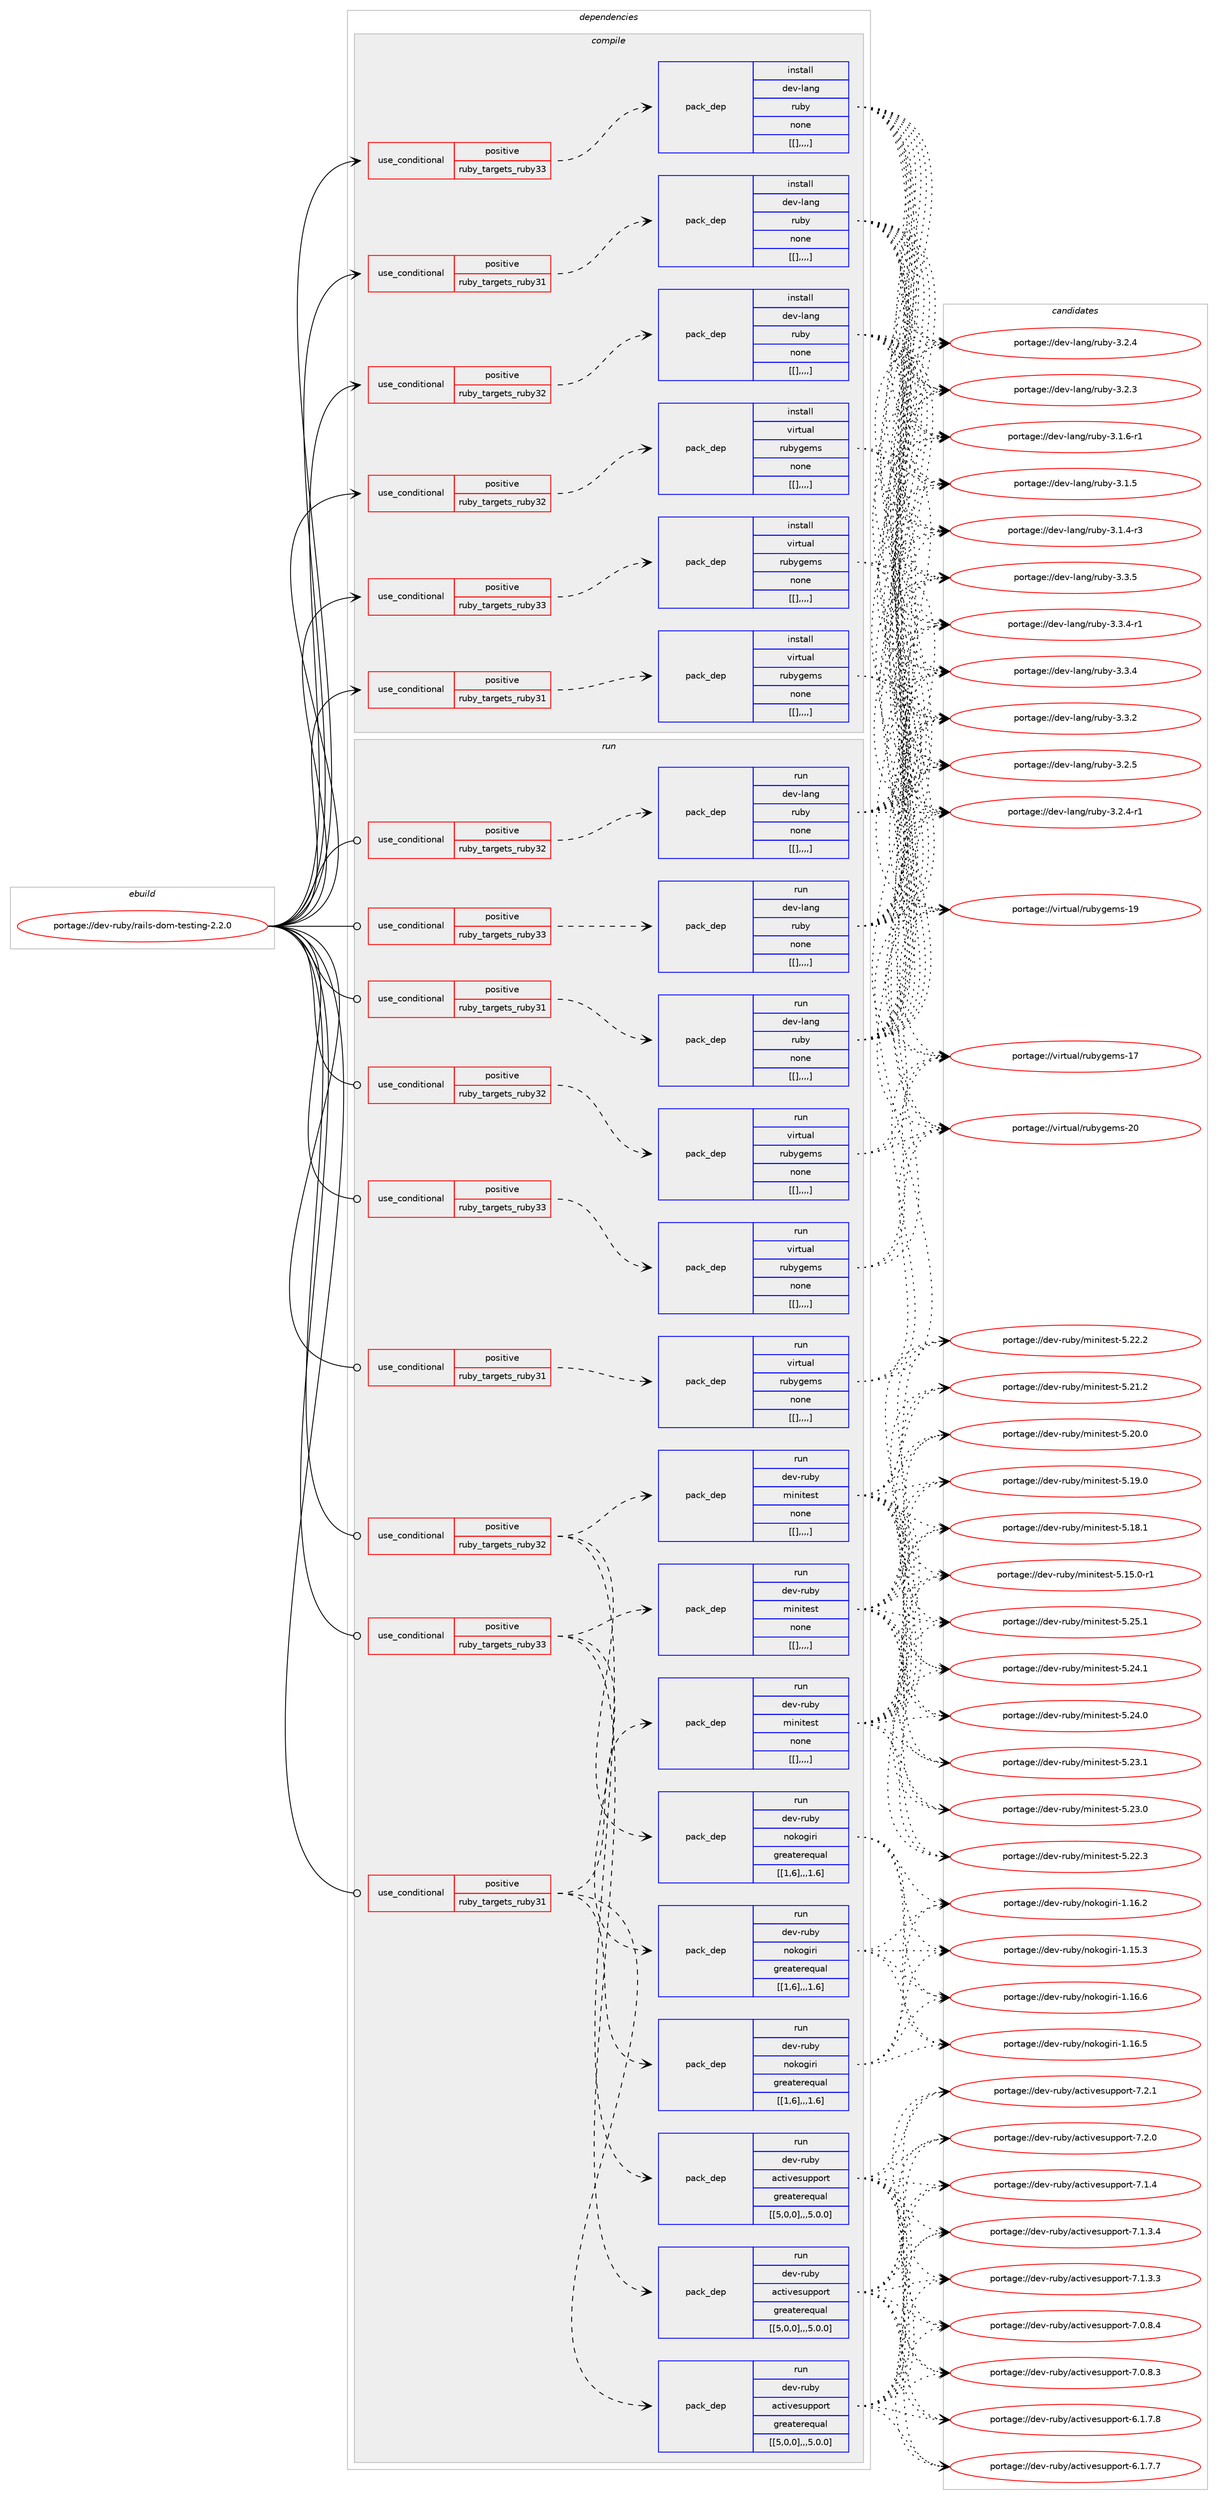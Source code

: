 digraph prolog {

# *************
# Graph options
# *************

newrank=true;
concentrate=true;
compound=true;
graph [rankdir=LR,fontname=Helvetica,fontsize=10,ranksep=1.5];#, ranksep=2.5, nodesep=0.2];
edge  [arrowhead=vee];
node  [fontname=Helvetica,fontsize=10];

# **********
# The ebuild
# **********

subgraph cluster_leftcol {
color=gray;
label=<<i>ebuild</i>>;
id [label="portage://dev-ruby/rails-dom-testing-2.2.0", color=red, width=4, href="../dev-ruby/rails-dom-testing-2.2.0.svg"];
}

# ****************
# The dependencies
# ****************

subgraph cluster_midcol {
color=gray;
label=<<i>dependencies</i>>;
subgraph cluster_compile {
fillcolor="#eeeeee";
style=filled;
label=<<i>compile</i>>;
subgraph cond54959 {
dependency199516 [label=<<TABLE BORDER="0" CELLBORDER="1" CELLSPACING="0" CELLPADDING="4"><TR><TD ROWSPAN="3" CELLPADDING="10">use_conditional</TD></TR><TR><TD>positive</TD></TR><TR><TD>ruby_targets_ruby31</TD></TR></TABLE>>, shape=none, color=red];
subgraph pack143212 {
dependency199517 [label=<<TABLE BORDER="0" CELLBORDER="1" CELLSPACING="0" CELLPADDING="4" WIDTH="220"><TR><TD ROWSPAN="6" CELLPADDING="30">pack_dep</TD></TR><TR><TD WIDTH="110">install</TD></TR><TR><TD>dev-lang</TD></TR><TR><TD>ruby</TD></TR><TR><TD>none</TD></TR><TR><TD>[[],,,,]</TD></TR></TABLE>>, shape=none, color=blue];
}
dependency199516:e -> dependency199517:w [weight=20,style="dashed",arrowhead="vee"];
}
id:e -> dependency199516:w [weight=20,style="solid",arrowhead="vee"];
subgraph cond54960 {
dependency199518 [label=<<TABLE BORDER="0" CELLBORDER="1" CELLSPACING="0" CELLPADDING="4"><TR><TD ROWSPAN="3" CELLPADDING="10">use_conditional</TD></TR><TR><TD>positive</TD></TR><TR><TD>ruby_targets_ruby31</TD></TR></TABLE>>, shape=none, color=red];
subgraph pack143213 {
dependency199519 [label=<<TABLE BORDER="0" CELLBORDER="1" CELLSPACING="0" CELLPADDING="4" WIDTH="220"><TR><TD ROWSPAN="6" CELLPADDING="30">pack_dep</TD></TR><TR><TD WIDTH="110">install</TD></TR><TR><TD>virtual</TD></TR><TR><TD>rubygems</TD></TR><TR><TD>none</TD></TR><TR><TD>[[],,,,]</TD></TR></TABLE>>, shape=none, color=blue];
}
dependency199518:e -> dependency199519:w [weight=20,style="dashed",arrowhead="vee"];
}
id:e -> dependency199518:w [weight=20,style="solid",arrowhead="vee"];
subgraph cond54961 {
dependency199520 [label=<<TABLE BORDER="0" CELLBORDER="1" CELLSPACING="0" CELLPADDING="4"><TR><TD ROWSPAN="3" CELLPADDING="10">use_conditional</TD></TR><TR><TD>positive</TD></TR><TR><TD>ruby_targets_ruby32</TD></TR></TABLE>>, shape=none, color=red];
subgraph pack143214 {
dependency199521 [label=<<TABLE BORDER="0" CELLBORDER="1" CELLSPACING="0" CELLPADDING="4" WIDTH="220"><TR><TD ROWSPAN="6" CELLPADDING="30">pack_dep</TD></TR><TR><TD WIDTH="110">install</TD></TR><TR><TD>dev-lang</TD></TR><TR><TD>ruby</TD></TR><TR><TD>none</TD></TR><TR><TD>[[],,,,]</TD></TR></TABLE>>, shape=none, color=blue];
}
dependency199520:e -> dependency199521:w [weight=20,style="dashed",arrowhead="vee"];
}
id:e -> dependency199520:w [weight=20,style="solid",arrowhead="vee"];
subgraph cond54962 {
dependency199522 [label=<<TABLE BORDER="0" CELLBORDER="1" CELLSPACING="0" CELLPADDING="4"><TR><TD ROWSPAN="3" CELLPADDING="10">use_conditional</TD></TR><TR><TD>positive</TD></TR><TR><TD>ruby_targets_ruby32</TD></TR></TABLE>>, shape=none, color=red];
subgraph pack143215 {
dependency199523 [label=<<TABLE BORDER="0" CELLBORDER="1" CELLSPACING="0" CELLPADDING="4" WIDTH="220"><TR><TD ROWSPAN="6" CELLPADDING="30">pack_dep</TD></TR><TR><TD WIDTH="110">install</TD></TR><TR><TD>virtual</TD></TR><TR><TD>rubygems</TD></TR><TR><TD>none</TD></TR><TR><TD>[[],,,,]</TD></TR></TABLE>>, shape=none, color=blue];
}
dependency199522:e -> dependency199523:w [weight=20,style="dashed",arrowhead="vee"];
}
id:e -> dependency199522:w [weight=20,style="solid",arrowhead="vee"];
subgraph cond54963 {
dependency199524 [label=<<TABLE BORDER="0" CELLBORDER="1" CELLSPACING="0" CELLPADDING="4"><TR><TD ROWSPAN="3" CELLPADDING="10">use_conditional</TD></TR><TR><TD>positive</TD></TR><TR><TD>ruby_targets_ruby33</TD></TR></TABLE>>, shape=none, color=red];
subgraph pack143216 {
dependency199525 [label=<<TABLE BORDER="0" CELLBORDER="1" CELLSPACING="0" CELLPADDING="4" WIDTH="220"><TR><TD ROWSPAN="6" CELLPADDING="30">pack_dep</TD></TR><TR><TD WIDTH="110">install</TD></TR><TR><TD>dev-lang</TD></TR><TR><TD>ruby</TD></TR><TR><TD>none</TD></TR><TR><TD>[[],,,,]</TD></TR></TABLE>>, shape=none, color=blue];
}
dependency199524:e -> dependency199525:w [weight=20,style="dashed",arrowhead="vee"];
}
id:e -> dependency199524:w [weight=20,style="solid",arrowhead="vee"];
subgraph cond54964 {
dependency199526 [label=<<TABLE BORDER="0" CELLBORDER="1" CELLSPACING="0" CELLPADDING="4"><TR><TD ROWSPAN="3" CELLPADDING="10">use_conditional</TD></TR><TR><TD>positive</TD></TR><TR><TD>ruby_targets_ruby33</TD></TR></TABLE>>, shape=none, color=red];
subgraph pack143217 {
dependency199527 [label=<<TABLE BORDER="0" CELLBORDER="1" CELLSPACING="0" CELLPADDING="4" WIDTH="220"><TR><TD ROWSPAN="6" CELLPADDING="30">pack_dep</TD></TR><TR><TD WIDTH="110">install</TD></TR><TR><TD>virtual</TD></TR><TR><TD>rubygems</TD></TR><TR><TD>none</TD></TR><TR><TD>[[],,,,]</TD></TR></TABLE>>, shape=none, color=blue];
}
dependency199526:e -> dependency199527:w [weight=20,style="dashed",arrowhead="vee"];
}
id:e -> dependency199526:w [weight=20,style="solid",arrowhead="vee"];
}
subgraph cluster_compileandrun {
fillcolor="#eeeeee";
style=filled;
label=<<i>compile and run</i>>;
}
subgraph cluster_run {
fillcolor="#eeeeee";
style=filled;
label=<<i>run</i>>;
subgraph cond54965 {
dependency199528 [label=<<TABLE BORDER="0" CELLBORDER="1" CELLSPACING="0" CELLPADDING="4"><TR><TD ROWSPAN="3" CELLPADDING="10">use_conditional</TD></TR><TR><TD>positive</TD></TR><TR><TD>ruby_targets_ruby31</TD></TR></TABLE>>, shape=none, color=red];
subgraph pack143218 {
dependency199529 [label=<<TABLE BORDER="0" CELLBORDER="1" CELLSPACING="0" CELLPADDING="4" WIDTH="220"><TR><TD ROWSPAN="6" CELLPADDING="30">pack_dep</TD></TR><TR><TD WIDTH="110">run</TD></TR><TR><TD>dev-lang</TD></TR><TR><TD>ruby</TD></TR><TR><TD>none</TD></TR><TR><TD>[[],,,,]</TD></TR></TABLE>>, shape=none, color=blue];
}
dependency199528:e -> dependency199529:w [weight=20,style="dashed",arrowhead="vee"];
}
id:e -> dependency199528:w [weight=20,style="solid",arrowhead="odot"];
subgraph cond54966 {
dependency199530 [label=<<TABLE BORDER="0" CELLBORDER="1" CELLSPACING="0" CELLPADDING="4"><TR><TD ROWSPAN="3" CELLPADDING="10">use_conditional</TD></TR><TR><TD>positive</TD></TR><TR><TD>ruby_targets_ruby31</TD></TR></TABLE>>, shape=none, color=red];
subgraph pack143219 {
dependency199531 [label=<<TABLE BORDER="0" CELLBORDER="1" CELLSPACING="0" CELLPADDING="4" WIDTH="220"><TR><TD ROWSPAN="6" CELLPADDING="30">pack_dep</TD></TR><TR><TD WIDTH="110">run</TD></TR><TR><TD>dev-ruby</TD></TR><TR><TD>activesupport</TD></TR><TR><TD>greaterequal</TD></TR><TR><TD>[[5,0,0],,,5.0.0]</TD></TR></TABLE>>, shape=none, color=blue];
}
dependency199530:e -> dependency199531:w [weight=20,style="dashed",arrowhead="vee"];
subgraph pack143220 {
dependency199532 [label=<<TABLE BORDER="0" CELLBORDER="1" CELLSPACING="0" CELLPADDING="4" WIDTH="220"><TR><TD ROWSPAN="6" CELLPADDING="30">pack_dep</TD></TR><TR><TD WIDTH="110">run</TD></TR><TR><TD>dev-ruby</TD></TR><TR><TD>nokogiri</TD></TR><TR><TD>greaterequal</TD></TR><TR><TD>[[1,6],,,1.6]</TD></TR></TABLE>>, shape=none, color=blue];
}
dependency199530:e -> dependency199532:w [weight=20,style="dashed",arrowhead="vee"];
subgraph pack143221 {
dependency199533 [label=<<TABLE BORDER="0" CELLBORDER="1" CELLSPACING="0" CELLPADDING="4" WIDTH="220"><TR><TD ROWSPAN="6" CELLPADDING="30">pack_dep</TD></TR><TR><TD WIDTH="110">run</TD></TR><TR><TD>dev-ruby</TD></TR><TR><TD>minitest</TD></TR><TR><TD>none</TD></TR><TR><TD>[[],,,,]</TD></TR></TABLE>>, shape=none, color=blue];
}
dependency199530:e -> dependency199533:w [weight=20,style="dashed",arrowhead="vee"];
}
id:e -> dependency199530:w [weight=20,style="solid",arrowhead="odot"];
subgraph cond54967 {
dependency199534 [label=<<TABLE BORDER="0" CELLBORDER="1" CELLSPACING="0" CELLPADDING="4"><TR><TD ROWSPAN="3" CELLPADDING="10">use_conditional</TD></TR><TR><TD>positive</TD></TR><TR><TD>ruby_targets_ruby31</TD></TR></TABLE>>, shape=none, color=red];
subgraph pack143222 {
dependency199535 [label=<<TABLE BORDER="0" CELLBORDER="1" CELLSPACING="0" CELLPADDING="4" WIDTH="220"><TR><TD ROWSPAN="6" CELLPADDING="30">pack_dep</TD></TR><TR><TD WIDTH="110">run</TD></TR><TR><TD>virtual</TD></TR><TR><TD>rubygems</TD></TR><TR><TD>none</TD></TR><TR><TD>[[],,,,]</TD></TR></TABLE>>, shape=none, color=blue];
}
dependency199534:e -> dependency199535:w [weight=20,style="dashed",arrowhead="vee"];
}
id:e -> dependency199534:w [weight=20,style="solid",arrowhead="odot"];
subgraph cond54968 {
dependency199536 [label=<<TABLE BORDER="0" CELLBORDER="1" CELLSPACING="0" CELLPADDING="4"><TR><TD ROWSPAN="3" CELLPADDING="10">use_conditional</TD></TR><TR><TD>positive</TD></TR><TR><TD>ruby_targets_ruby32</TD></TR></TABLE>>, shape=none, color=red];
subgraph pack143223 {
dependency199537 [label=<<TABLE BORDER="0" CELLBORDER="1" CELLSPACING="0" CELLPADDING="4" WIDTH="220"><TR><TD ROWSPAN="6" CELLPADDING="30">pack_dep</TD></TR><TR><TD WIDTH="110">run</TD></TR><TR><TD>dev-lang</TD></TR><TR><TD>ruby</TD></TR><TR><TD>none</TD></TR><TR><TD>[[],,,,]</TD></TR></TABLE>>, shape=none, color=blue];
}
dependency199536:e -> dependency199537:w [weight=20,style="dashed",arrowhead="vee"];
}
id:e -> dependency199536:w [weight=20,style="solid",arrowhead="odot"];
subgraph cond54969 {
dependency199538 [label=<<TABLE BORDER="0" CELLBORDER="1" CELLSPACING="0" CELLPADDING="4"><TR><TD ROWSPAN="3" CELLPADDING="10">use_conditional</TD></TR><TR><TD>positive</TD></TR><TR><TD>ruby_targets_ruby32</TD></TR></TABLE>>, shape=none, color=red];
subgraph pack143224 {
dependency199539 [label=<<TABLE BORDER="0" CELLBORDER="1" CELLSPACING="0" CELLPADDING="4" WIDTH="220"><TR><TD ROWSPAN="6" CELLPADDING="30">pack_dep</TD></TR><TR><TD WIDTH="110">run</TD></TR><TR><TD>dev-ruby</TD></TR><TR><TD>activesupport</TD></TR><TR><TD>greaterequal</TD></TR><TR><TD>[[5,0,0],,,5.0.0]</TD></TR></TABLE>>, shape=none, color=blue];
}
dependency199538:e -> dependency199539:w [weight=20,style="dashed",arrowhead="vee"];
subgraph pack143225 {
dependency199540 [label=<<TABLE BORDER="0" CELLBORDER="1" CELLSPACING="0" CELLPADDING="4" WIDTH="220"><TR><TD ROWSPAN="6" CELLPADDING="30">pack_dep</TD></TR><TR><TD WIDTH="110">run</TD></TR><TR><TD>dev-ruby</TD></TR><TR><TD>nokogiri</TD></TR><TR><TD>greaterequal</TD></TR><TR><TD>[[1,6],,,1.6]</TD></TR></TABLE>>, shape=none, color=blue];
}
dependency199538:e -> dependency199540:w [weight=20,style="dashed",arrowhead="vee"];
subgraph pack143226 {
dependency199541 [label=<<TABLE BORDER="0" CELLBORDER="1" CELLSPACING="0" CELLPADDING="4" WIDTH="220"><TR><TD ROWSPAN="6" CELLPADDING="30">pack_dep</TD></TR><TR><TD WIDTH="110">run</TD></TR><TR><TD>dev-ruby</TD></TR><TR><TD>minitest</TD></TR><TR><TD>none</TD></TR><TR><TD>[[],,,,]</TD></TR></TABLE>>, shape=none, color=blue];
}
dependency199538:e -> dependency199541:w [weight=20,style="dashed",arrowhead="vee"];
}
id:e -> dependency199538:w [weight=20,style="solid",arrowhead="odot"];
subgraph cond54970 {
dependency199542 [label=<<TABLE BORDER="0" CELLBORDER="1" CELLSPACING="0" CELLPADDING="4"><TR><TD ROWSPAN="3" CELLPADDING="10">use_conditional</TD></TR><TR><TD>positive</TD></TR><TR><TD>ruby_targets_ruby32</TD></TR></TABLE>>, shape=none, color=red];
subgraph pack143227 {
dependency199543 [label=<<TABLE BORDER="0" CELLBORDER="1" CELLSPACING="0" CELLPADDING="4" WIDTH="220"><TR><TD ROWSPAN="6" CELLPADDING="30">pack_dep</TD></TR><TR><TD WIDTH="110">run</TD></TR><TR><TD>virtual</TD></TR><TR><TD>rubygems</TD></TR><TR><TD>none</TD></TR><TR><TD>[[],,,,]</TD></TR></TABLE>>, shape=none, color=blue];
}
dependency199542:e -> dependency199543:w [weight=20,style="dashed",arrowhead="vee"];
}
id:e -> dependency199542:w [weight=20,style="solid",arrowhead="odot"];
subgraph cond54971 {
dependency199544 [label=<<TABLE BORDER="0" CELLBORDER="1" CELLSPACING="0" CELLPADDING="4"><TR><TD ROWSPAN="3" CELLPADDING="10">use_conditional</TD></TR><TR><TD>positive</TD></TR><TR><TD>ruby_targets_ruby33</TD></TR></TABLE>>, shape=none, color=red];
subgraph pack143228 {
dependency199545 [label=<<TABLE BORDER="0" CELLBORDER="1" CELLSPACING="0" CELLPADDING="4" WIDTH="220"><TR><TD ROWSPAN="6" CELLPADDING="30">pack_dep</TD></TR><TR><TD WIDTH="110">run</TD></TR><TR><TD>dev-lang</TD></TR><TR><TD>ruby</TD></TR><TR><TD>none</TD></TR><TR><TD>[[],,,,]</TD></TR></TABLE>>, shape=none, color=blue];
}
dependency199544:e -> dependency199545:w [weight=20,style="dashed",arrowhead="vee"];
}
id:e -> dependency199544:w [weight=20,style="solid",arrowhead="odot"];
subgraph cond54972 {
dependency199546 [label=<<TABLE BORDER="0" CELLBORDER="1" CELLSPACING="0" CELLPADDING="4"><TR><TD ROWSPAN="3" CELLPADDING="10">use_conditional</TD></TR><TR><TD>positive</TD></TR><TR><TD>ruby_targets_ruby33</TD></TR></TABLE>>, shape=none, color=red];
subgraph pack143229 {
dependency199547 [label=<<TABLE BORDER="0" CELLBORDER="1" CELLSPACING="0" CELLPADDING="4" WIDTH="220"><TR><TD ROWSPAN="6" CELLPADDING="30">pack_dep</TD></TR><TR><TD WIDTH="110">run</TD></TR><TR><TD>dev-ruby</TD></TR><TR><TD>activesupport</TD></TR><TR><TD>greaterequal</TD></TR><TR><TD>[[5,0,0],,,5.0.0]</TD></TR></TABLE>>, shape=none, color=blue];
}
dependency199546:e -> dependency199547:w [weight=20,style="dashed",arrowhead="vee"];
subgraph pack143230 {
dependency199548 [label=<<TABLE BORDER="0" CELLBORDER="1" CELLSPACING="0" CELLPADDING="4" WIDTH="220"><TR><TD ROWSPAN="6" CELLPADDING="30">pack_dep</TD></TR><TR><TD WIDTH="110">run</TD></TR><TR><TD>dev-ruby</TD></TR><TR><TD>nokogiri</TD></TR><TR><TD>greaterequal</TD></TR><TR><TD>[[1,6],,,1.6]</TD></TR></TABLE>>, shape=none, color=blue];
}
dependency199546:e -> dependency199548:w [weight=20,style="dashed",arrowhead="vee"];
subgraph pack143231 {
dependency199549 [label=<<TABLE BORDER="0" CELLBORDER="1" CELLSPACING="0" CELLPADDING="4" WIDTH="220"><TR><TD ROWSPAN="6" CELLPADDING="30">pack_dep</TD></TR><TR><TD WIDTH="110">run</TD></TR><TR><TD>dev-ruby</TD></TR><TR><TD>minitest</TD></TR><TR><TD>none</TD></TR><TR><TD>[[],,,,]</TD></TR></TABLE>>, shape=none, color=blue];
}
dependency199546:e -> dependency199549:w [weight=20,style="dashed",arrowhead="vee"];
}
id:e -> dependency199546:w [weight=20,style="solid",arrowhead="odot"];
subgraph cond54973 {
dependency199550 [label=<<TABLE BORDER="0" CELLBORDER="1" CELLSPACING="0" CELLPADDING="4"><TR><TD ROWSPAN="3" CELLPADDING="10">use_conditional</TD></TR><TR><TD>positive</TD></TR><TR><TD>ruby_targets_ruby33</TD></TR></TABLE>>, shape=none, color=red];
subgraph pack143232 {
dependency199551 [label=<<TABLE BORDER="0" CELLBORDER="1" CELLSPACING="0" CELLPADDING="4" WIDTH="220"><TR><TD ROWSPAN="6" CELLPADDING="30">pack_dep</TD></TR><TR><TD WIDTH="110">run</TD></TR><TR><TD>virtual</TD></TR><TR><TD>rubygems</TD></TR><TR><TD>none</TD></TR><TR><TD>[[],,,,]</TD></TR></TABLE>>, shape=none, color=blue];
}
dependency199550:e -> dependency199551:w [weight=20,style="dashed",arrowhead="vee"];
}
id:e -> dependency199550:w [weight=20,style="solid",arrowhead="odot"];
}
}

# **************
# The candidates
# **************

subgraph cluster_choices {
rank=same;
color=gray;
label=<<i>candidates</i>>;

subgraph choice143212 {
color=black;
nodesep=1;
choice10010111845108971101034711411798121455146514653 [label="portage://dev-lang/ruby-3.3.5", color=red, width=4,href="../dev-lang/ruby-3.3.5.svg"];
choice100101118451089711010347114117981214551465146524511449 [label="portage://dev-lang/ruby-3.3.4-r1", color=red, width=4,href="../dev-lang/ruby-3.3.4-r1.svg"];
choice10010111845108971101034711411798121455146514652 [label="portage://dev-lang/ruby-3.3.4", color=red, width=4,href="../dev-lang/ruby-3.3.4.svg"];
choice10010111845108971101034711411798121455146514650 [label="portage://dev-lang/ruby-3.3.2", color=red, width=4,href="../dev-lang/ruby-3.3.2.svg"];
choice10010111845108971101034711411798121455146504653 [label="portage://dev-lang/ruby-3.2.5", color=red, width=4,href="../dev-lang/ruby-3.2.5.svg"];
choice100101118451089711010347114117981214551465046524511449 [label="portage://dev-lang/ruby-3.2.4-r1", color=red, width=4,href="../dev-lang/ruby-3.2.4-r1.svg"];
choice10010111845108971101034711411798121455146504652 [label="portage://dev-lang/ruby-3.2.4", color=red, width=4,href="../dev-lang/ruby-3.2.4.svg"];
choice10010111845108971101034711411798121455146504651 [label="portage://dev-lang/ruby-3.2.3", color=red, width=4,href="../dev-lang/ruby-3.2.3.svg"];
choice100101118451089711010347114117981214551464946544511449 [label="portage://dev-lang/ruby-3.1.6-r1", color=red, width=4,href="../dev-lang/ruby-3.1.6-r1.svg"];
choice10010111845108971101034711411798121455146494653 [label="portage://dev-lang/ruby-3.1.5", color=red, width=4,href="../dev-lang/ruby-3.1.5.svg"];
choice100101118451089711010347114117981214551464946524511451 [label="portage://dev-lang/ruby-3.1.4-r3", color=red, width=4,href="../dev-lang/ruby-3.1.4-r3.svg"];
dependency199517:e -> choice10010111845108971101034711411798121455146514653:w [style=dotted,weight="100"];
dependency199517:e -> choice100101118451089711010347114117981214551465146524511449:w [style=dotted,weight="100"];
dependency199517:e -> choice10010111845108971101034711411798121455146514652:w [style=dotted,weight="100"];
dependency199517:e -> choice10010111845108971101034711411798121455146514650:w [style=dotted,weight="100"];
dependency199517:e -> choice10010111845108971101034711411798121455146504653:w [style=dotted,weight="100"];
dependency199517:e -> choice100101118451089711010347114117981214551465046524511449:w [style=dotted,weight="100"];
dependency199517:e -> choice10010111845108971101034711411798121455146504652:w [style=dotted,weight="100"];
dependency199517:e -> choice10010111845108971101034711411798121455146504651:w [style=dotted,weight="100"];
dependency199517:e -> choice100101118451089711010347114117981214551464946544511449:w [style=dotted,weight="100"];
dependency199517:e -> choice10010111845108971101034711411798121455146494653:w [style=dotted,weight="100"];
dependency199517:e -> choice100101118451089711010347114117981214551464946524511451:w [style=dotted,weight="100"];
}
subgraph choice143213 {
color=black;
nodesep=1;
choice118105114116117971084711411798121103101109115455048 [label="portage://virtual/rubygems-20", color=red, width=4,href="../virtual/rubygems-20.svg"];
choice118105114116117971084711411798121103101109115454957 [label="portage://virtual/rubygems-19", color=red, width=4,href="../virtual/rubygems-19.svg"];
choice118105114116117971084711411798121103101109115454955 [label="portage://virtual/rubygems-17", color=red, width=4,href="../virtual/rubygems-17.svg"];
dependency199519:e -> choice118105114116117971084711411798121103101109115455048:w [style=dotted,weight="100"];
dependency199519:e -> choice118105114116117971084711411798121103101109115454957:w [style=dotted,weight="100"];
dependency199519:e -> choice118105114116117971084711411798121103101109115454955:w [style=dotted,weight="100"];
}
subgraph choice143214 {
color=black;
nodesep=1;
choice10010111845108971101034711411798121455146514653 [label="portage://dev-lang/ruby-3.3.5", color=red, width=4,href="../dev-lang/ruby-3.3.5.svg"];
choice100101118451089711010347114117981214551465146524511449 [label="portage://dev-lang/ruby-3.3.4-r1", color=red, width=4,href="../dev-lang/ruby-3.3.4-r1.svg"];
choice10010111845108971101034711411798121455146514652 [label="portage://dev-lang/ruby-3.3.4", color=red, width=4,href="../dev-lang/ruby-3.3.4.svg"];
choice10010111845108971101034711411798121455146514650 [label="portage://dev-lang/ruby-3.3.2", color=red, width=4,href="../dev-lang/ruby-3.3.2.svg"];
choice10010111845108971101034711411798121455146504653 [label="portage://dev-lang/ruby-3.2.5", color=red, width=4,href="../dev-lang/ruby-3.2.5.svg"];
choice100101118451089711010347114117981214551465046524511449 [label="portage://dev-lang/ruby-3.2.4-r1", color=red, width=4,href="../dev-lang/ruby-3.2.4-r1.svg"];
choice10010111845108971101034711411798121455146504652 [label="portage://dev-lang/ruby-3.2.4", color=red, width=4,href="../dev-lang/ruby-3.2.4.svg"];
choice10010111845108971101034711411798121455146504651 [label="portage://dev-lang/ruby-3.2.3", color=red, width=4,href="../dev-lang/ruby-3.2.3.svg"];
choice100101118451089711010347114117981214551464946544511449 [label="portage://dev-lang/ruby-3.1.6-r1", color=red, width=4,href="../dev-lang/ruby-3.1.6-r1.svg"];
choice10010111845108971101034711411798121455146494653 [label="portage://dev-lang/ruby-3.1.5", color=red, width=4,href="../dev-lang/ruby-3.1.5.svg"];
choice100101118451089711010347114117981214551464946524511451 [label="portage://dev-lang/ruby-3.1.4-r3", color=red, width=4,href="../dev-lang/ruby-3.1.4-r3.svg"];
dependency199521:e -> choice10010111845108971101034711411798121455146514653:w [style=dotted,weight="100"];
dependency199521:e -> choice100101118451089711010347114117981214551465146524511449:w [style=dotted,weight="100"];
dependency199521:e -> choice10010111845108971101034711411798121455146514652:w [style=dotted,weight="100"];
dependency199521:e -> choice10010111845108971101034711411798121455146514650:w [style=dotted,weight="100"];
dependency199521:e -> choice10010111845108971101034711411798121455146504653:w [style=dotted,weight="100"];
dependency199521:e -> choice100101118451089711010347114117981214551465046524511449:w [style=dotted,weight="100"];
dependency199521:e -> choice10010111845108971101034711411798121455146504652:w [style=dotted,weight="100"];
dependency199521:e -> choice10010111845108971101034711411798121455146504651:w [style=dotted,weight="100"];
dependency199521:e -> choice100101118451089711010347114117981214551464946544511449:w [style=dotted,weight="100"];
dependency199521:e -> choice10010111845108971101034711411798121455146494653:w [style=dotted,weight="100"];
dependency199521:e -> choice100101118451089711010347114117981214551464946524511451:w [style=dotted,weight="100"];
}
subgraph choice143215 {
color=black;
nodesep=1;
choice118105114116117971084711411798121103101109115455048 [label="portage://virtual/rubygems-20", color=red, width=4,href="../virtual/rubygems-20.svg"];
choice118105114116117971084711411798121103101109115454957 [label="portage://virtual/rubygems-19", color=red, width=4,href="../virtual/rubygems-19.svg"];
choice118105114116117971084711411798121103101109115454955 [label="portage://virtual/rubygems-17", color=red, width=4,href="../virtual/rubygems-17.svg"];
dependency199523:e -> choice118105114116117971084711411798121103101109115455048:w [style=dotted,weight="100"];
dependency199523:e -> choice118105114116117971084711411798121103101109115454957:w [style=dotted,weight="100"];
dependency199523:e -> choice118105114116117971084711411798121103101109115454955:w [style=dotted,weight="100"];
}
subgraph choice143216 {
color=black;
nodesep=1;
choice10010111845108971101034711411798121455146514653 [label="portage://dev-lang/ruby-3.3.5", color=red, width=4,href="../dev-lang/ruby-3.3.5.svg"];
choice100101118451089711010347114117981214551465146524511449 [label="portage://dev-lang/ruby-3.3.4-r1", color=red, width=4,href="../dev-lang/ruby-3.3.4-r1.svg"];
choice10010111845108971101034711411798121455146514652 [label="portage://dev-lang/ruby-3.3.4", color=red, width=4,href="../dev-lang/ruby-3.3.4.svg"];
choice10010111845108971101034711411798121455146514650 [label="portage://dev-lang/ruby-3.3.2", color=red, width=4,href="../dev-lang/ruby-3.3.2.svg"];
choice10010111845108971101034711411798121455146504653 [label="portage://dev-lang/ruby-3.2.5", color=red, width=4,href="../dev-lang/ruby-3.2.5.svg"];
choice100101118451089711010347114117981214551465046524511449 [label="portage://dev-lang/ruby-3.2.4-r1", color=red, width=4,href="../dev-lang/ruby-3.2.4-r1.svg"];
choice10010111845108971101034711411798121455146504652 [label="portage://dev-lang/ruby-3.2.4", color=red, width=4,href="../dev-lang/ruby-3.2.4.svg"];
choice10010111845108971101034711411798121455146504651 [label="portage://dev-lang/ruby-3.2.3", color=red, width=4,href="../dev-lang/ruby-3.2.3.svg"];
choice100101118451089711010347114117981214551464946544511449 [label="portage://dev-lang/ruby-3.1.6-r1", color=red, width=4,href="../dev-lang/ruby-3.1.6-r1.svg"];
choice10010111845108971101034711411798121455146494653 [label="portage://dev-lang/ruby-3.1.5", color=red, width=4,href="../dev-lang/ruby-3.1.5.svg"];
choice100101118451089711010347114117981214551464946524511451 [label="portage://dev-lang/ruby-3.1.4-r3", color=red, width=4,href="../dev-lang/ruby-3.1.4-r3.svg"];
dependency199525:e -> choice10010111845108971101034711411798121455146514653:w [style=dotted,weight="100"];
dependency199525:e -> choice100101118451089711010347114117981214551465146524511449:w [style=dotted,weight="100"];
dependency199525:e -> choice10010111845108971101034711411798121455146514652:w [style=dotted,weight="100"];
dependency199525:e -> choice10010111845108971101034711411798121455146514650:w [style=dotted,weight="100"];
dependency199525:e -> choice10010111845108971101034711411798121455146504653:w [style=dotted,weight="100"];
dependency199525:e -> choice100101118451089711010347114117981214551465046524511449:w [style=dotted,weight="100"];
dependency199525:e -> choice10010111845108971101034711411798121455146504652:w [style=dotted,weight="100"];
dependency199525:e -> choice10010111845108971101034711411798121455146504651:w [style=dotted,weight="100"];
dependency199525:e -> choice100101118451089711010347114117981214551464946544511449:w [style=dotted,weight="100"];
dependency199525:e -> choice10010111845108971101034711411798121455146494653:w [style=dotted,weight="100"];
dependency199525:e -> choice100101118451089711010347114117981214551464946524511451:w [style=dotted,weight="100"];
}
subgraph choice143217 {
color=black;
nodesep=1;
choice118105114116117971084711411798121103101109115455048 [label="portage://virtual/rubygems-20", color=red, width=4,href="../virtual/rubygems-20.svg"];
choice118105114116117971084711411798121103101109115454957 [label="portage://virtual/rubygems-19", color=red, width=4,href="../virtual/rubygems-19.svg"];
choice118105114116117971084711411798121103101109115454955 [label="portage://virtual/rubygems-17", color=red, width=4,href="../virtual/rubygems-17.svg"];
dependency199527:e -> choice118105114116117971084711411798121103101109115455048:w [style=dotted,weight="100"];
dependency199527:e -> choice118105114116117971084711411798121103101109115454957:w [style=dotted,weight="100"];
dependency199527:e -> choice118105114116117971084711411798121103101109115454955:w [style=dotted,weight="100"];
}
subgraph choice143218 {
color=black;
nodesep=1;
choice10010111845108971101034711411798121455146514653 [label="portage://dev-lang/ruby-3.3.5", color=red, width=4,href="../dev-lang/ruby-3.3.5.svg"];
choice100101118451089711010347114117981214551465146524511449 [label="portage://dev-lang/ruby-3.3.4-r1", color=red, width=4,href="../dev-lang/ruby-3.3.4-r1.svg"];
choice10010111845108971101034711411798121455146514652 [label="portage://dev-lang/ruby-3.3.4", color=red, width=4,href="../dev-lang/ruby-3.3.4.svg"];
choice10010111845108971101034711411798121455146514650 [label="portage://dev-lang/ruby-3.3.2", color=red, width=4,href="../dev-lang/ruby-3.3.2.svg"];
choice10010111845108971101034711411798121455146504653 [label="portage://dev-lang/ruby-3.2.5", color=red, width=4,href="../dev-lang/ruby-3.2.5.svg"];
choice100101118451089711010347114117981214551465046524511449 [label="portage://dev-lang/ruby-3.2.4-r1", color=red, width=4,href="../dev-lang/ruby-3.2.4-r1.svg"];
choice10010111845108971101034711411798121455146504652 [label="portage://dev-lang/ruby-3.2.4", color=red, width=4,href="../dev-lang/ruby-3.2.4.svg"];
choice10010111845108971101034711411798121455146504651 [label="portage://dev-lang/ruby-3.2.3", color=red, width=4,href="../dev-lang/ruby-3.2.3.svg"];
choice100101118451089711010347114117981214551464946544511449 [label="portage://dev-lang/ruby-3.1.6-r1", color=red, width=4,href="../dev-lang/ruby-3.1.6-r1.svg"];
choice10010111845108971101034711411798121455146494653 [label="portage://dev-lang/ruby-3.1.5", color=red, width=4,href="../dev-lang/ruby-3.1.5.svg"];
choice100101118451089711010347114117981214551464946524511451 [label="portage://dev-lang/ruby-3.1.4-r3", color=red, width=4,href="../dev-lang/ruby-3.1.4-r3.svg"];
dependency199529:e -> choice10010111845108971101034711411798121455146514653:w [style=dotted,weight="100"];
dependency199529:e -> choice100101118451089711010347114117981214551465146524511449:w [style=dotted,weight="100"];
dependency199529:e -> choice10010111845108971101034711411798121455146514652:w [style=dotted,weight="100"];
dependency199529:e -> choice10010111845108971101034711411798121455146514650:w [style=dotted,weight="100"];
dependency199529:e -> choice10010111845108971101034711411798121455146504653:w [style=dotted,weight="100"];
dependency199529:e -> choice100101118451089711010347114117981214551465046524511449:w [style=dotted,weight="100"];
dependency199529:e -> choice10010111845108971101034711411798121455146504652:w [style=dotted,weight="100"];
dependency199529:e -> choice10010111845108971101034711411798121455146504651:w [style=dotted,weight="100"];
dependency199529:e -> choice100101118451089711010347114117981214551464946544511449:w [style=dotted,weight="100"];
dependency199529:e -> choice10010111845108971101034711411798121455146494653:w [style=dotted,weight="100"];
dependency199529:e -> choice100101118451089711010347114117981214551464946524511451:w [style=dotted,weight="100"];
}
subgraph choice143219 {
color=black;
nodesep=1;
choice1001011184511411798121479799116105118101115117112112111114116455546504649 [label="portage://dev-ruby/activesupport-7.2.1", color=red, width=4,href="../dev-ruby/activesupport-7.2.1.svg"];
choice1001011184511411798121479799116105118101115117112112111114116455546504648 [label="portage://dev-ruby/activesupport-7.2.0", color=red, width=4,href="../dev-ruby/activesupport-7.2.0.svg"];
choice1001011184511411798121479799116105118101115117112112111114116455546494652 [label="portage://dev-ruby/activesupport-7.1.4", color=red, width=4,href="../dev-ruby/activesupport-7.1.4.svg"];
choice10010111845114117981214797991161051181011151171121121111141164555464946514652 [label="portage://dev-ruby/activesupport-7.1.3.4", color=red, width=4,href="../dev-ruby/activesupport-7.1.3.4.svg"];
choice10010111845114117981214797991161051181011151171121121111141164555464946514651 [label="portage://dev-ruby/activesupport-7.1.3.3", color=red, width=4,href="../dev-ruby/activesupport-7.1.3.3.svg"];
choice10010111845114117981214797991161051181011151171121121111141164555464846564652 [label="portage://dev-ruby/activesupport-7.0.8.4", color=red, width=4,href="../dev-ruby/activesupport-7.0.8.4.svg"];
choice10010111845114117981214797991161051181011151171121121111141164555464846564651 [label="portage://dev-ruby/activesupport-7.0.8.3", color=red, width=4,href="../dev-ruby/activesupport-7.0.8.3.svg"];
choice10010111845114117981214797991161051181011151171121121111141164554464946554656 [label="portage://dev-ruby/activesupport-6.1.7.8", color=red, width=4,href="../dev-ruby/activesupport-6.1.7.8.svg"];
choice10010111845114117981214797991161051181011151171121121111141164554464946554655 [label="portage://dev-ruby/activesupport-6.1.7.7", color=red, width=4,href="../dev-ruby/activesupport-6.1.7.7.svg"];
dependency199531:e -> choice1001011184511411798121479799116105118101115117112112111114116455546504649:w [style=dotted,weight="100"];
dependency199531:e -> choice1001011184511411798121479799116105118101115117112112111114116455546504648:w [style=dotted,weight="100"];
dependency199531:e -> choice1001011184511411798121479799116105118101115117112112111114116455546494652:w [style=dotted,weight="100"];
dependency199531:e -> choice10010111845114117981214797991161051181011151171121121111141164555464946514652:w [style=dotted,weight="100"];
dependency199531:e -> choice10010111845114117981214797991161051181011151171121121111141164555464946514651:w [style=dotted,weight="100"];
dependency199531:e -> choice10010111845114117981214797991161051181011151171121121111141164555464846564652:w [style=dotted,weight="100"];
dependency199531:e -> choice10010111845114117981214797991161051181011151171121121111141164555464846564651:w [style=dotted,weight="100"];
dependency199531:e -> choice10010111845114117981214797991161051181011151171121121111141164554464946554656:w [style=dotted,weight="100"];
dependency199531:e -> choice10010111845114117981214797991161051181011151171121121111141164554464946554655:w [style=dotted,weight="100"];
}
subgraph choice143220 {
color=black;
nodesep=1;
choice10010111845114117981214711011110711110310511410545494649544654 [label="portage://dev-ruby/nokogiri-1.16.6", color=red, width=4,href="../dev-ruby/nokogiri-1.16.6.svg"];
choice10010111845114117981214711011110711110310511410545494649544653 [label="portage://dev-ruby/nokogiri-1.16.5", color=red, width=4,href="../dev-ruby/nokogiri-1.16.5.svg"];
choice10010111845114117981214711011110711110310511410545494649544650 [label="portage://dev-ruby/nokogiri-1.16.2", color=red, width=4,href="../dev-ruby/nokogiri-1.16.2.svg"];
choice10010111845114117981214711011110711110310511410545494649534651 [label="portage://dev-ruby/nokogiri-1.15.3", color=red, width=4,href="../dev-ruby/nokogiri-1.15.3.svg"];
dependency199532:e -> choice10010111845114117981214711011110711110310511410545494649544654:w [style=dotted,weight="100"];
dependency199532:e -> choice10010111845114117981214711011110711110310511410545494649544653:w [style=dotted,weight="100"];
dependency199532:e -> choice10010111845114117981214711011110711110310511410545494649544650:w [style=dotted,weight="100"];
dependency199532:e -> choice10010111845114117981214711011110711110310511410545494649534651:w [style=dotted,weight="100"];
}
subgraph choice143221 {
color=black;
nodesep=1;
choice10010111845114117981214710910511010511610111511645534650534649 [label="portage://dev-ruby/minitest-5.25.1", color=red, width=4,href="../dev-ruby/minitest-5.25.1.svg"];
choice10010111845114117981214710910511010511610111511645534650524649 [label="portage://dev-ruby/minitest-5.24.1", color=red, width=4,href="../dev-ruby/minitest-5.24.1.svg"];
choice10010111845114117981214710910511010511610111511645534650524648 [label="portage://dev-ruby/minitest-5.24.0", color=red, width=4,href="../dev-ruby/minitest-5.24.0.svg"];
choice10010111845114117981214710910511010511610111511645534650514649 [label="portage://dev-ruby/minitest-5.23.1", color=red, width=4,href="../dev-ruby/minitest-5.23.1.svg"];
choice10010111845114117981214710910511010511610111511645534650514648 [label="portage://dev-ruby/minitest-5.23.0", color=red, width=4,href="../dev-ruby/minitest-5.23.0.svg"];
choice10010111845114117981214710910511010511610111511645534650504651 [label="portage://dev-ruby/minitest-5.22.3", color=red, width=4,href="../dev-ruby/minitest-5.22.3.svg"];
choice10010111845114117981214710910511010511610111511645534650504650 [label="portage://dev-ruby/minitest-5.22.2", color=red, width=4,href="../dev-ruby/minitest-5.22.2.svg"];
choice10010111845114117981214710910511010511610111511645534650494650 [label="portage://dev-ruby/minitest-5.21.2", color=red, width=4,href="../dev-ruby/minitest-5.21.2.svg"];
choice10010111845114117981214710910511010511610111511645534650484648 [label="portage://dev-ruby/minitest-5.20.0", color=red, width=4,href="../dev-ruby/minitest-5.20.0.svg"];
choice10010111845114117981214710910511010511610111511645534649574648 [label="portage://dev-ruby/minitest-5.19.0", color=red, width=4,href="../dev-ruby/minitest-5.19.0.svg"];
choice10010111845114117981214710910511010511610111511645534649564649 [label="portage://dev-ruby/minitest-5.18.1", color=red, width=4,href="../dev-ruby/minitest-5.18.1.svg"];
choice100101118451141179812147109105110105116101115116455346495346484511449 [label="portage://dev-ruby/minitest-5.15.0-r1", color=red, width=4,href="../dev-ruby/minitest-5.15.0-r1.svg"];
dependency199533:e -> choice10010111845114117981214710910511010511610111511645534650534649:w [style=dotted,weight="100"];
dependency199533:e -> choice10010111845114117981214710910511010511610111511645534650524649:w [style=dotted,weight="100"];
dependency199533:e -> choice10010111845114117981214710910511010511610111511645534650524648:w [style=dotted,weight="100"];
dependency199533:e -> choice10010111845114117981214710910511010511610111511645534650514649:w [style=dotted,weight="100"];
dependency199533:e -> choice10010111845114117981214710910511010511610111511645534650514648:w [style=dotted,weight="100"];
dependency199533:e -> choice10010111845114117981214710910511010511610111511645534650504651:w [style=dotted,weight="100"];
dependency199533:e -> choice10010111845114117981214710910511010511610111511645534650504650:w [style=dotted,weight="100"];
dependency199533:e -> choice10010111845114117981214710910511010511610111511645534650494650:w [style=dotted,weight="100"];
dependency199533:e -> choice10010111845114117981214710910511010511610111511645534650484648:w [style=dotted,weight="100"];
dependency199533:e -> choice10010111845114117981214710910511010511610111511645534649574648:w [style=dotted,weight="100"];
dependency199533:e -> choice10010111845114117981214710910511010511610111511645534649564649:w [style=dotted,weight="100"];
dependency199533:e -> choice100101118451141179812147109105110105116101115116455346495346484511449:w [style=dotted,weight="100"];
}
subgraph choice143222 {
color=black;
nodesep=1;
choice118105114116117971084711411798121103101109115455048 [label="portage://virtual/rubygems-20", color=red, width=4,href="../virtual/rubygems-20.svg"];
choice118105114116117971084711411798121103101109115454957 [label="portage://virtual/rubygems-19", color=red, width=4,href="../virtual/rubygems-19.svg"];
choice118105114116117971084711411798121103101109115454955 [label="portage://virtual/rubygems-17", color=red, width=4,href="../virtual/rubygems-17.svg"];
dependency199535:e -> choice118105114116117971084711411798121103101109115455048:w [style=dotted,weight="100"];
dependency199535:e -> choice118105114116117971084711411798121103101109115454957:w [style=dotted,weight="100"];
dependency199535:e -> choice118105114116117971084711411798121103101109115454955:w [style=dotted,weight="100"];
}
subgraph choice143223 {
color=black;
nodesep=1;
choice10010111845108971101034711411798121455146514653 [label="portage://dev-lang/ruby-3.3.5", color=red, width=4,href="../dev-lang/ruby-3.3.5.svg"];
choice100101118451089711010347114117981214551465146524511449 [label="portage://dev-lang/ruby-3.3.4-r1", color=red, width=4,href="../dev-lang/ruby-3.3.4-r1.svg"];
choice10010111845108971101034711411798121455146514652 [label="portage://dev-lang/ruby-3.3.4", color=red, width=4,href="../dev-lang/ruby-3.3.4.svg"];
choice10010111845108971101034711411798121455146514650 [label="portage://dev-lang/ruby-3.3.2", color=red, width=4,href="../dev-lang/ruby-3.3.2.svg"];
choice10010111845108971101034711411798121455146504653 [label="portage://dev-lang/ruby-3.2.5", color=red, width=4,href="../dev-lang/ruby-3.2.5.svg"];
choice100101118451089711010347114117981214551465046524511449 [label="portage://dev-lang/ruby-3.2.4-r1", color=red, width=4,href="../dev-lang/ruby-3.2.4-r1.svg"];
choice10010111845108971101034711411798121455146504652 [label="portage://dev-lang/ruby-3.2.4", color=red, width=4,href="../dev-lang/ruby-3.2.4.svg"];
choice10010111845108971101034711411798121455146504651 [label="portage://dev-lang/ruby-3.2.3", color=red, width=4,href="../dev-lang/ruby-3.2.3.svg"];
choice100101118451089711010347114117981214551464946544511449 [label="portage://dev-lang/ruby-3.1.6-r1", color=red, width=4,href="../dev-lang/ruby-3.1.6-r1.svg"];
choice10010111845108971101034711411798121455146494653 [label="portage://dev-lang/ruby-3.1.5", color=red, width=4,href="../dev-lang/ruby-3.1.5.svg"];
choice100101118451089711010347114117981214551464946524511451 [label="portage://dev-lang/ruby-3.1.4-r3", color=red, width=4,href="../dev-lang/ruby-3.1.4-r3.svg"];
dependency199537:e -> choice10010111845108971101034711411798121455146514653:w [style=dotted,weight="100"];
dependency199537:e -> choice100101118451089711010347114117981214551465146524511449:w [style=dotted,weight="100"];
dependency199537:e -> choice10010111845108971101034711411798121455146514652:w [style=dotted,weight="100"];
dependency199537:e -> choice10010111845108971101034711411798121455146514650:w [style=dotted,weight="100"];
dependency199537:e -> choice10010111845108971101034711411798121455146504653:w [style=dotted,weight="100"];
dependency199537:e -> choice100101118451089711010347114117981214551465046524511449:w [style=dotted,weight="100"];
dependency199537:e -> choice10010111845108971101034711411798121455146504652:w [style=dotted,weight="100"];
dependency199537:e -> choice10010111845108971101034711411798121455146504651:w [style=dotted,weight="100"];
dependency199537:e -> choice100101118451089711010347114117981214551464946544511449:w [style=dotted,weight="100"];
dependency199537:e -> choice10010111845108971101034711411798121455146494653:w [style=dotted,weight="100"];
dependency199537:e -> choice100101118451089711010347114117981214551464946524511451:w [style=dotted,weight="100"];
}
subgraph choice143224 {
color=black;
nodesep=1;
choice1001011184511411798121479799116105118101115117112112111114116455546504649 [label="portage://dev-ruby/activesupport-7.2.1", color=red, width=4,href="../dev-ruby/activesupport-7.2.1.svg"];
choice1001011184511411798121479799116105118101115117112112111114116455546504648 [label="portage://dev-ruby/activesupport-7.2.0", color=red, width=4,href="../dev-ruby/activesupport-7.2.0.svg"];
choice1001011184511411798121479799116105118101115117112112111114116455546494652 [label="portage://dev-ruby/activesupport-7.1.4", color=red, width=4,href="../dev-ruby/activesupport-7.1.4.svg"];
choice10010111845114117981214797991161051181011151171121121111141164555464946514652 [label="portage://dev-ruby/activesupport-7.1.3.4", color=red, width=4,href="../dev-ruby/activesupport-7.1.3.4.svg"];
choice10010111845114117981214797991161051181011151171121121111141164555464946514651 [label="portage://dev-ruby/activesupport-7.1.3.3", color=red, width=4,href="../dev-ruby/activesupport-7.1.3.3.svg"];
choice10010111845114117981214797991161051181011151171121121111141164555464846564652 [label="portage://dev-ruby/activesupport-7.0.8.4", color=red, width=4,href="../dev-ruby/activesupport-7.0.8.4.svg"];
choice10010111845114117981214797991161051181011151171121121111141164555464846564651 [label="portage://dev-ruby/activesupport-7.0.8.3", color=red, width=4,href="../dev-ruby/activesupport-7.0.8.3.svg"];
choice10010111845114117981214797991161051181011151171121121111141164554464946554656 [label="portage://dev-ruby/activesupport-6.1.7.8", color=red, width=4,href="../dev-ruby/activesupport-6.1.7.8.svg"];
choice10010111845114117981214797991161051181011151171121121111141164554464946554655 [label="portage://dev-ruby/activesupport-6.1.7.7", color=red, width=4,href="../dev-ruby/activesupport-6.1.7.7.svg"];
dependency199539:e -> choice1001011184511411798121479799116105118101115117112112111114116455546504649:w [style=dotted,weight="100"];
dependency199539:e -> choice1001011184511411798121479799116105118101115117112112111114116455546504648:w [style=dotted,weight="100"];
dependency199539:e -> choice1001011184511411798121479799116105118101115117112112111114116455546494652:w [style=dotted,weight="100"];
dependency199539:e -> choice10010111845114117981214797991161051181011151171121121111141164555464946514652:w [style=dotted,weight="100"];
dependency199539:e -> choice10010111845114117981214797991161051181011151171121121111141164555464946514651:w [style=dotted,weight="100"];
dependency199539:e -> choice10010111845114117981214797991161051181011151171121121111141164555464846564652:w [style=dotted,weight="100"];
dependency199539:e -> choice10010111845114117981214797991161051181011151171121121111141164555464846564651:w [style=dotted,weight="100"];
dependency199539:e -> choice10010111845114117981214797991161051181011151171121121111141164554464946554656:w [style=dotted,weight="100"];
dependency199539:e -> choice10010111845114117981214797991161051181011151171121121111141164554464946554655:w [style=dotted,weight="100"];
}
subgraph choice143225 {
color=black;
nodesep=1;
choice10010111845114117981214711011110711110310511410545494649544654 [label="portage://dev-ruby/nokogiri-1.16.6", color=red, width=4,href="../dev-ruby/nokogiri-1.16.6.svg"];
choice10010111845114117981214711011110711110310511410545494649544653 [label="portage://dev-ruby/nokogiri-1.16.5", color=red, width=4,href="../dev-ruby/nokogiri-1.16.5.svg"];
choice10010111845114117981214711011110711110310511410545494649544650 [label="portage://dev-ruby/nokogiri-1.16.2", color=red, width=4,href="../dev-ruby/nokogiri-1.16.2.svg"];
choice10010111845114117981214711011110711110310511410545494649534651 [label="portage://dev-ruby/nokogiri-1.15.3", color=red, width=4,href="../dev-ruby/nokogiri-1.15.3.svg"];
dependency199540:e -> choice10010111845114117981214711011110711110310511410545494649544654:w [style=dotted,weight="100"];
dependency199540:e -> choice10010111845114117981214711011110711110310511410545494649544653:w [style=dotted,weight="100"];
dependency199540:e -> choice10010111845114117981214711011110711110310511410545494649544650:w [style=dotted,weight="100"];
dependency199540:e -> choice10010111845114117981214711011110711110310511410545494649534651:w [style=dotted,weight="100"];
}
subgraph choice143226 {
color=black;
nodesep=1;
choice10010111845114117981214710910511010511610111511645534650534649 [label="portage://dev-ruby/minitest-5.25.1", color=red, width=4,href="../dev-ruby/minitest-5.25.1.svg"];
choice10010111845114117981214710910511010511610111511645534650524649 [label="portage://dev-ruby/minitest-5.24.1", color=red, width=4,href="../dev-ruby/minitest-5.24.1.svg"];
choice10010111845114117981214710910511010511610111511645534650524648 [label="portage://dev-ruby/minitest-5.24.0", color=red, width=4,href="../dev-ruby/minitest-5.24.0.svg"];
choice10010111845114117981214710910511010511610111511645534650514649 [label="portage://dev-ruby/minitest-5.23.1", color=red, width=4,href="../dev-ruby/minitest-5.23.1.svg"];
choice10010111845114117981214710910511010511610111511645534650514648 [label="portage://dev-ruby/minitest-5.23.0", color=red, width=4,href="../dev-ruby/minitest-5.23.0.svg"];
choice10010111845114117981214710910511010511610111511645534650504651 [label="portage://dev-ruby/minitest-5.22.3", color=red, width=4,href="../dev-ruby/minitest-5.22.3.svg"];
choice10010111845114117981214710910511010511610111511645534650504650 [label="portage://dev-ruby/minitest-5.22.2", color=red, width=4,href="../dev-ruby/minitest-5.22.2.svg"];
choice10010111845114117981214710910511010511610111511645534650494650 [label="portage://dev-ruby/minitest-5.21.2", color=red, width=4,href="../dev-ruby/minitest-5.21.2.svg"];
choice10010111845114117981214710910511010511610111511645534650484648 [label="portage://dev-ruby/minitest-5.20.0", color=red, width=4,href="../dev-ruby/minitest-5.20.0.svg"];
choice10010111845114117981214710910511010511610111511645534649574648 [label="portage://dev-ruby/minitest-5.19.0", color=red, width=4,href="../dev-ruby/minitest-5.19.0.svg"];
choice10010111845114117981214710910511010511610111511645534649564649 [label="portage://dev-ruby/minitest-5.18.1", color=red, width=4,href="../dev-ruby/minitest-5.18.1.svg"];
choice100101118451141179812147109105110105116101115116455346495346484511449 [label="portage://dev-ruby/minitest-5.15.0-r1", color=red, width=4,href="../dev-ruby/minitest-5.15.0-r1.svg"];
dependency199541:e -> choice10010111845114117981214710910511010511610111511645534650534649:w [style=dotted,weight="100"];
dependency199541:e -> choice10010111845114117981214710910511010511610111511645534650524649:w [style=dotted,weight="100"];
dependency199541:e -> choice10010111845114117981214710910511010511610111511645534650524648:w [style=dotted,weight="100"];
dependency199541:e -> choice10010111845114117981214710910511010511610111511645534650514649:w [style=dotted,weight="100"];
dependency199541:e -> choice10010111845114117981214710910511010511610111511645534650514648:w [style=dotted,weight="100"];
dependency199541:e -> choice10010111845114117981214710910511010511610111511645534650504651:w [style=dotted,weight="100"];
dependency199541:e -> choice10010111845114117981214710910511010511610111511645534650504650:w [style=dotted,weight="100"];
dependency199541:e -> choice10010111845114117981214710910511010511610111511645534650494650:w [style=dotted,weight="100"];
dependency199541:e -> choice10010111845114117981214710910511010511610111511645534650484648:w [style=dotted,weight="100"];
dependency199541:e -> choice10010111845114117981214710910511010511610111511645534649574648:w [style=dotted,weight="100"];
dependency199541:e -> choice10010111845114117981214710910511010511610111511645534649564649:w [style=dotted,weight="100"];
dependency199541:e -> choice100101118451141179812147109105110105116101115116455346495346484511449:w [style=dotted,weight="100"];
}
subgraph choice143227 {
color=black;
nodesep=1;
choice118105114116117971084711411798121103101109115455048 [label="portage://virtual/rubygems-20", color=red, width=4,href="../virtual/rubygems-20.svg"];
choice118105114116117971084711411798121103101109115454957 [label="portage://virtual/rubygems-19", color=red, width=4,href="../virtual/rubygems-19.svg"];
choice118105114116117971084711411798121103101109115454955 [label="portage://virtual/rubygems-17", color=red, width=4,href="../virtual/rubygems-17.svg"];
dependency199543:e -> choice118105114116117971084711411798121103101109115455048:w [style=dotted,weight="100"];
dependency199543:e -> choice118105114116117971084711411798121103101109115454957:w [style=dotted,weight="100"];
dependency199543:e -> choice118105114116117971084711411798121103101109115454955:w [style=dotted,weight="100"];
}
subgraph choice143228 {
color=black;
nodesep=1;
choice10010111845108971101034711411798121455146514653 [label="portage://dev-lang/ruby-3.3.5", color=red, width=4,href="../dev-lang/ruby-3.3.5.svg"];
choice100101118451089711010347114117981214551465146524511449 [label="portage://dev-lang/ruby-3.3.4-r1", color=red, width=4,href="../dev-lang/ruby-3.3.4-r1.svg"];
choice10010111845108971101034711411798121455146514652 [label="portage://dev-lang/ruby-3.3.4", color=red, width=4,href="../dev-lang/ruby-3.3.4.svg"];
choice10010111845108971101034711411798121455146514650 [label="portage://dev-lang/ruby-3.3.2", color=red, width=4,href="../dev-lang/ruby-3.3.2.svg"];
choice10010111845108971101034711411798121455146504653 [label="portage://dev-lang/ruby-3.2.5", color=red, width=4,href="../dev-lang/ruby-3.2.5.svg"];
choice100101118451089711010347114117981214551465046524511449 [label="portage://dev-lang/ruby-3.2.4-r1", color=red, width=4,href="../dev-lang/ruby-3.2.4-r1.svg"];
choice10010111845108971101034711411798121455146504652 [label="portage://dev-lang/ruby-3.2.4", color=red, width=4,href="../dev-lang/ruby-3.2.4.svg"];
choice10010111845108971101034711411798121455146504651 [label="portage://dev-lang/ruby-3.2.3", color=red, width=4,href="../dev-lang/ruby-3.2.3.svg"];
choice100101118451089711010347114117981214551464946544511449 [label="portage://dev-lang/ruby-3.1.6-r1", color=red, width=4,href="../dev-lang/ruby-3.1.6-r1.svg"];
choice10010111845108971101034711411798121455146494653 [label="portage://dev-lang/ruby-3.1.5", color=red, width=4,href="../dev-lang/ruby-3.1.5.svg"];
choice100101118451089711010347114117981214551464946524511451 [label="portage://dev-lang/ruby-3.1.4-r3", color=red, width=4,href="../dev-lang/ruby-3.1.4-r3.svg"];
dependency199545:e -> choice10010111845108971101034711411798121455146514653:w [style=dotted,weight="100"];
dependency199545:e -> choice100101118451089711010347114117981214551465146524511449:w [style=dotted,weight="100"];
dependency199545:e -> choice10010111845108971101034711411798121455146514652:w [style=dotted,weight="100"];
dependency199545:e -> choice10010111845108971101034711411798121455146514650:w [style=dotted,weight="100"];
dependency199545:e -> choice10010111845108971101034711411798121455146504653:w [style=dotted,weight="100"];
dependency199545:e -> choice100101118451089711010347114117981214551465046524511449:w [style=dotted,weight="100"];
dependency199545:e -> choice10010111845108971101034711411798121455146504652:w [style=dotted,weight="100"];
dependency199545:e -> choice10010111845108971101034711411798121455146504651:w [style=dotted,weight="100"];
dependency199545:e -> choice100101118451089711010347114117981214551464946544511449:w [style=dotted,weight="100"];
dependency199545:e -> choice10010111845108971101034711411798121455146494653:w [style=dotted,weight="100"];
dependency199545:e -> choice100101118451089711010347114117981214551464946524511451:w [style=dotted,weight="100"];
}
subgraph choice143229 {
color=black;
nodesep=1;
choice1001011184511411798121479799116105118101115117112112111114116455546504649 [label="portage://dev-ruby/activesupport-7.2.1", color=red, width=4,href="../dev-ruby/activesupport-7.2.1.svg"];
choice1001011184511411798121479799116105118101115117112112111114116455546504648 [label="portage://dev-ruby/activesupport-7.2.0", color=red, width=4,href="../dev-ruby/activesupport-7.2.0.svg"];
choice1001011184511411798121479799116105118101115117112112111114116455546494652 [label="portage://dev-ruby/activesupport-7.1.4", color=red, width=4,href="../dev-ruby/activesupport-7.1.4.svg"];
choice10010111845114117981214797991161051181011151171121121111141164555464946514652 [label="portage://dev-ruby/activesupport-7.1.3.4", color=red, width=4,href="../dev-ruby/activesupport-7.1.3.4.svg"];
choice10010111845114117981214797991161051181011151171121121111141164555464946514651 [label="portage://dev-ruby/activesupport-7.1.3.3", color=red, width=4,href="../dev-ruby/activesupport-7.1.3.3.svg"];
choice10010111845114117981214797991161051181011151171121121111141164555464846564652 [label="portage://dev-ruby/activesupport-7.0.8.4", color=red, width=4,href="../dev-ruby/activesupport-7.0.8.4.svg"];
choice10010111845114117981214797991161051181011151171121121111141164555464846564651 [label="portage://dev-ruby/activesupport-7.0.8.3", color=red, width=4,href="../dev-ruby/activesupport-7.0.8.3.svg"];
choice10010111845114117981214797991161051181011151171121121111141164554464946554656 [label="portage://dev-ruby/activesupport-6.1.7.8", color=red, width=4,href="../dev-ruby/activesupport-6.1.7.8.svg"];
choice10010111845114117981214797991161051181011151171121121111141164554464946554655 [label="portage://dev-ruby/activesupport-6.1.7.7", color=red, width=4,href="../dev-ruby/activesupport-6.1.7.7.svg"];
dependency199547:e -> choice1001011184511411798121479799116105118101115117112112111114116455546504649:w [style=dotted,weight="100"];
dependency199547:e -> choice1001011184511411798121479799116105118101115117112112111114116455546504648:w [style=dotted,weight="100"];
dependency199547:e -> choice1001011184511411798121479799116105118101115117112112111114116455546494652:w [style=dotted,weight="100"];
dependency199547:e -> choice10010111845114117981214797991161051181011151171121121111141164555464946514652:w [style=dotted,weight="100"];
dependency199547:e -> choice10010111845114117981214797991161051181011151171121121111141164555464946514651:w [style=dotted,weight="100"];
dependency199547:e -> choice10010111845114117981214797991161051181011151171121121111141164555464846564652:w [style=dotted,weight="100"];
dependency199547:e -> choice10010111845114117981214797991161051181011151171121121111141164555464846564651:w [style=dotted,weight="100"];
dependency199547:e -> choice10010111845114117981214797991161051181011151171121121111141164554464946554656:w [style=dotted,weight="100"];
dependency199547:e -> choice10010111845114117981214797991161051181011151171121121111141164554464946554655:w [style=dotted,weight="100"];
}
subgraph choice143230 {
color=black;
nodesep=1;
choice10010111845114117981214711011110711110310511410545494649544654 [label="portage://dev-ruby/nokogiri-1.16.6", color=red, width=4,href="../dev-ruby/nokogiri-1.16.6.svg"];
choice10010111845114117981214711011110711110310511410545494649544653 [label="portage://dev-ruby/nokogiri-1.16.5", color=red, width=4,href="../dev-ruby/nokogiri-1.16.5.svg"];
choice10010111845114117981214711011110711110310511410545494649544650 [label="portage://dev-ruby/nokogiri-1.16.2", color=red, width=4,href="../dev-ruby/nokogiri-1.16.2.svg"];
choice10010111845114117981214711011110711110310511410545494649534651 [label="portage://dev-ruby/nokogiri-1.15.3", color=red, width=4,href="../dev-ruby/nokogiri-1.15.3.svg"];
dependency199548:e -> choice10010111845114117981214711011110711110310511410545494649544654:w [style=dotted,weight="100"];
dependency199548:e -> choice10010111845114117981214711011110711110310511410545494649544653:w [style=dotted,weight="100"];
dependency199548:e -> choice10010111845114117981214711011110711110310511410545494649544650:w [style=dotted,weight="100"];
dependency199548:e -> choice10010111845114117981214711011110711110310511410545494649534651:w [style=dotted,weight="100"];
}
subgraph choice143231 {
color=black;
nodesep=1;
choice10010111845114117981214710910511010511610111511645534650534649 [label="portage://dev-ruby/minitest-5.25.1", color=red, width=4,href="../dev-ruby/minitest-5.25.1.svg"];
choice10010111845114117981214710910511010511610111511645534650524649 [label="portage://dev-ruby/minitest-5.24.1", color=red, width=4,href="../dev-ruby/minitest-5.24.1.svg"];
choice10010111845114117981214710910511010511610111511645534650524648 [label="portage://dev-ruby/minitest-5.24.0", color=red, width=4,href="../dev-ruby/minitest-5.24.0.svg"];
choice10010111845114117981214710910511010511610111511645534650514649 [label="portage://dev-ruby/minitest-5.23.1", color=red, width=4,href="../dev-ruby/minitest-5.23.1.svg"];
choice10010111845114117981214710910511010511610111511645534650514648 [label="portage://dev-ruby/minitest-5.23.0", color=red, width=4,href="../dev-ruby/minitest-5.23.0.svg"];
choice10010111845114117981214710910511010511610111511645534650504651 [label="portage://dev-ruby/minitest-5.22.3", color=red, width=4,href="../dev-ruby/minitest-5.22.3.svg"];
choice10010111845114117981214710910511010511610111511645534650504650 [label="portage://dev-ruby/minitest-5.22.2", color=red, width=4,href="../dev-ruby/minitest-5.22.2.svg"];
choice10010111845114117981214710910511010511610111511645534650494650 [label="portage://dev-ruby/minitest-5.21.2", color=red, width=4,href="../dev-ruby/minitest-5.21.2.svg"];
choice10010111845114117981214710910511010511610111511645534650484648 [label="portage://dev-ruby/minitest-5.20.0", color=red, width=4,href="../dev-ruby/minitest-5.20.0.svg"];
choice10010111845114117981214710910511010511610111511645534649574648 [label="portage://dev-ruby/minitest-5.19.0", color=red, width=4,href="../dev-ruby/minitest-5.19.0.svg"];
choice10010111845114117981214710910511010511610111511645534649564649 [label="portage://dev-ruby/minitest-5.18.1", color=red, width=4,href="../dev-ruby/minitest-5.18.1.svg"];
choice100101118451141179812147109105110105116101115116455346495346484511449 [label="portage://dev-ruby/minitest-5.15.0-r1", color=red, width=4,href="../dev-ruby/minitest-5.15.0-r1.svg"];
dependency199549:e -> choice10010111845114117981214710910511010511610111511645534650534649:w [style=dotted,weight="100"];
dependency199549:e -> choice10010111845114117981214710910511010511610111511645534650524649:w [style=dotted,weight="100"];
dependency199549:e -> choice10010111845114117981214710910511010511610111511645534650524648:w [style=dotted,weight="100"];
dependency199549:e -> choice10010111845114117981214710910511010511610111511645534650514649:w [style=dotted,weight="100"];
dependency199549:e -> choice10010111845114117981214710910511010511610111511645534650514648:w [style=dotted,weight="100"];
dependency199549:e -> choice10010111845114117981214710910511010511610111511645534650504651:w [style=dotted,weight="100"];
dependency199549:e -> choice10010111845114117981214710910511010511610111511645534650504650:w [style=dotted,weight="100"];
dependency199549:e -> choice10010111845114117981214710910511010511610111511645534650494650:w [style=dotted,weight="100"];
dependency199549:e -> choice10010111845114117981214710910511010511610111511645534650484648:w [style=dotted,weight="100"];
dependency199549:e -> choice10010111845114117981214710910511010511610111511645534649574648:w [style=dotted,weight="100"];
dependency199549:e -> choice10010111845114117981214710910511010511610111511645534649564649:w [style=dotted,weight="100"];
dependency199549:e -> choice100101118451141179812147109105110105116101115116455346495346484511449:w [style=dotted,weight="100"];
}
subgraph choice143232 {
color=black;
nodesep=1;
choice118105114116117971084711411798121103101109115455048 [label="portage://virtual/rubygems-20", color=red, width=4,href="../virtual/rubygems-20.svg"];
choice118105114116117971084711411798121103101109115454957 [label="portage://virtual/rubygems-19", color=red, width=4,href="../virtual/rubygems-19.svg"];
choice118105114116117971084711411798121103101109115454955 [label="portage://virtual/rubygems-17", color=red, width=4,href="../virtual/rubygems-17.svg"];
dependency199551:e -> choice118105114116117971084711411798121103101109115455048:w [style=dotted,weight="100"];
dependency199551:e -> choice118105114116117971084711411798121103101109115454957:w [style=dotted,weight="100"];
dependency199551:e -> choice118105114116117971084711411798121103101109115454955:w [style=dotted,weight="100"];
}
}

}
